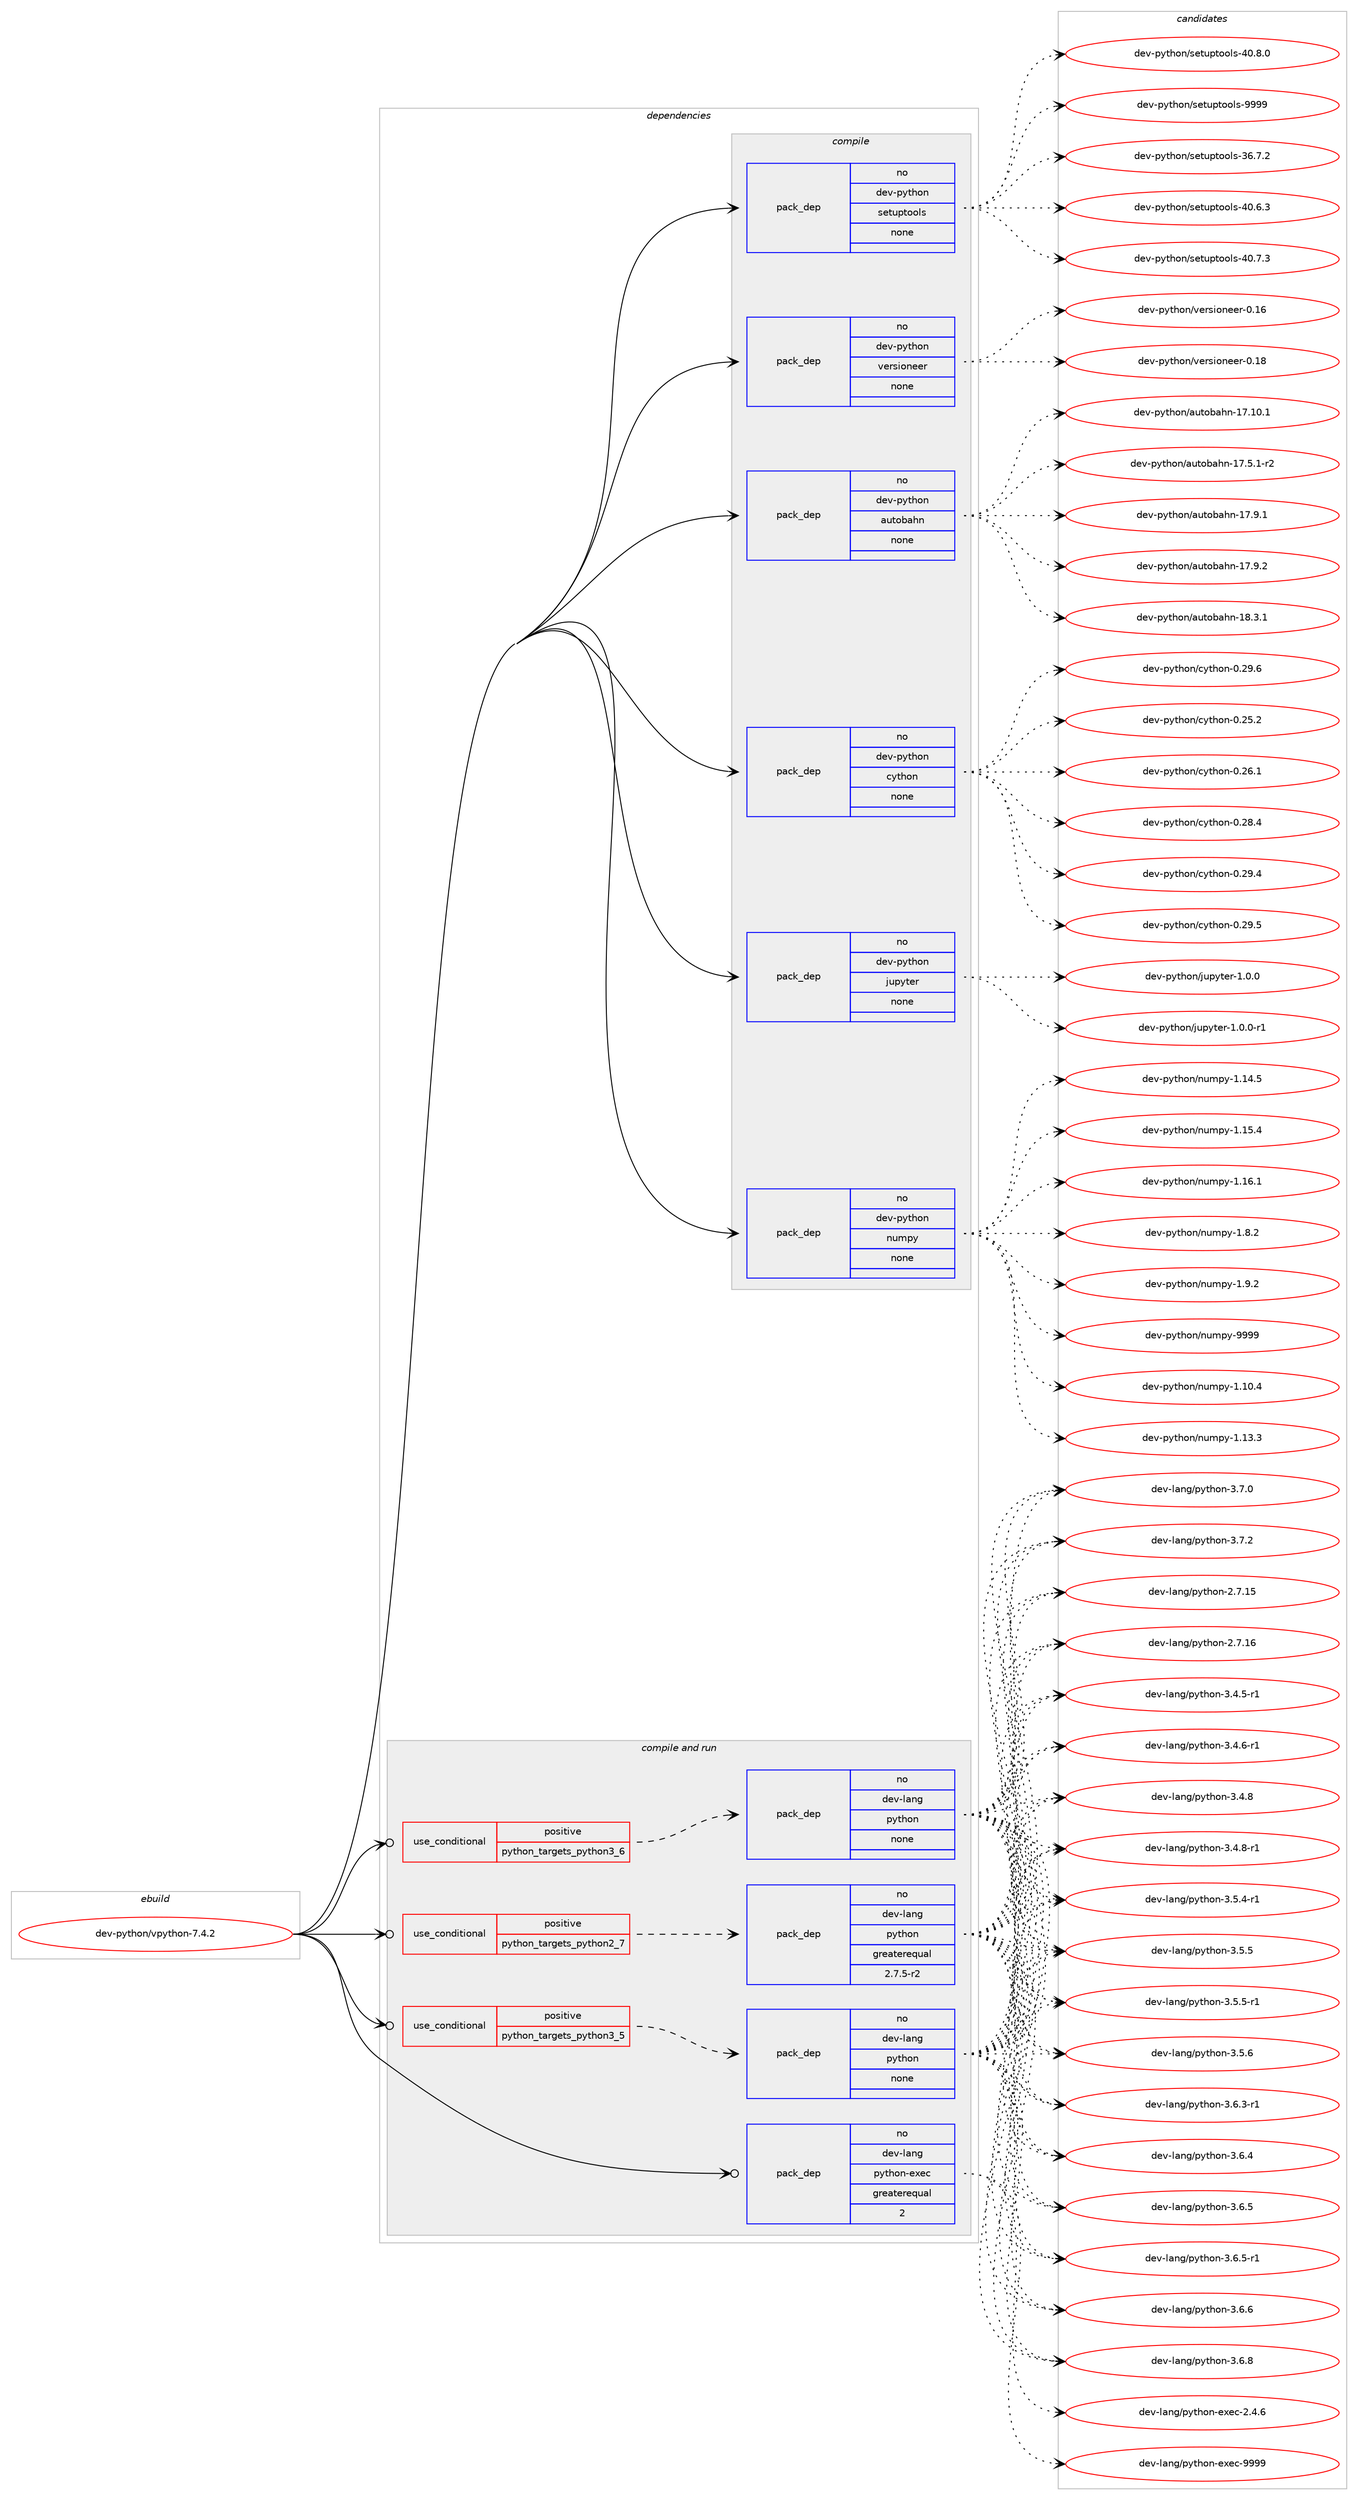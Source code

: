 digraph prolog {

# *************
# Graph options
# *************

newrank=true;
concentrate=true;
compound=true;
graph [rankdir=LR,fontname=Helvetica,fontsize=10,ranksep=1.5];#, ranksep=2.5, nodesep=0.2];
edge  [arrowhead=vee];
node  [fontname=Helvetica,fontsize=10];

# **********
# The ebuild
# **********

subgraph cluster_leftcol {
color=gray;
rank=same;
label=<<i>ebuild</i>>;
id [label="dev-python/vpython-7.4.2", color=red, width=4, href="../dev-python/vpython-7.4.2.svg"];
}

# ****************
# The dependencies
# ****************

subgraph cluster_midcol {
color=gray;
label=<<i>dependencies</i>>;
subgraph cluster_compile {
fillcolor="#eeeeee";
style=filled;
label=<<i>compile</i>>;
subgraph pack1037273 {
dependency1447199 [label=<<TABLE BORDER="0" CELLBORDER="1" CELLSPACING="0" CELLPADDING="4" WIDTH="220"><TR><TD ROWSPAN="6" CELLPADDING="30">pack_dep</TD></TR><TR><TD WIDTH="110">no</TD></TR><TR><TD>dev-python</TD></TR><TR><TD>autobahn</TD></TR><TR><TD>none</TD></TR><TR><TD></TD></TR></TABLE>>, shape=none, color=blue];
}
id:e -> dependency1447199:w [weight=20,style="solid",arrowhead="vee"];
subgraph pack1037274 {
dependency1447200 [label=<<TABLE BORDER="0" CELLBORDER="1" CELLSPACING="0" CELLPADDING="4" WIDTH="220"><TR><TD ROWSPAN="6" CELLPADDING="30">pack_dep</TD></TR><TR><TD WIDTH="110">no</TD></TR><TR><TD>dev-python</TD></TR><TR><TD>cython</TD></TR><TR><TD>none</TD></TR><TR><TD></TD></TR></TABLE>>, shape=none, color=blue];
}
id:e -> dependency1447200:w [weight=20,style="solid",arrowhead="vee"];
subgraph pack1037275 {
dependency1447201 [label=<<TABLE BORDER="0" CELLBORDER="1" CELLSPACING="0" CELLPADDING="4" WIDTH="220"><TR><TD ROWSPAN="6" CELLPADDING="30">pack_dep</TD></TR><TR><TD WIDTH="110">no</TD></TR><TR><TD>dev-python</TD></TR><TR><TD>jupyter</TD></TR><TR><TD>none</TD></TR><TR><TD></TD></TR></TABLE>>, shape=none, color=blue];
}
id:e -> dependency1447201:w [weight=20,style="solid",arrowhead="vee"];
subgraph pack1037276 {
dependency1447202 [label=<<TABLE BORDER="0" CELLBORDER="1" CELLSPACING="0" CELLPADDING="4" WIDTH="220"><TR><TD ROWSPAN="6" CELLPADDING="30">pack_dep</TD></TR><TR><TD WIDTH="110">no</TD></TR><TR><TD>dev-python</TD></TR><TR><TD>numpy</TD></TR><TR><TD>none</TD></TR><TR><TD></TD></TR></TABLE>>, shape=none, color=blue];
}
id:e -> dependency1447202:w [weight=20,style="solid",arrowhead="vee"];
subgraph pack1037277 {
dependency1447203 [label=<<TABLE BORDER="0" CELLBORDER="1" CELLSPACING="0" CELLPADDING="4" WIDTH="220"><TR><TD ROWSPAN="6" CELLPADDING="30">pack_dep</TD></TR><TR><TD WIDTH="110">no</TD></TR><TR><TD>dev-python</TD></TR><TR><TD>setuptools</TD></TR><TR><TD>none</TD></TR><TR><TD></TD></TR></TABLE>>, shape=none, color=blue];
}
id:e -> dependency1447203:w [weight=20,style="solid",arrowhead="vee"];
subgraph pack1037278 {
dependency1447204 [label=<<TABLE BORDER="0" CELLBORDER="1" CELLSPACING="0" CELLPADDING="4" WIDTH="220"><TR><TD ROWSPAN="6" CELLPADDING="30">pack_dep</TD></TR><TR><TD WIDTH="110">no</TD></TR><TR><TD>dev-python</TD></TR><TR><TD>versioneer</TD></TR><TR><TD>none</TD></TR><TR><TD></TD></TR></TABLE>>, shape=none, color=blue];
}
id:e -> dependency1447204:w [weight=20,style="solid",arrowhead="vee"];
}
subgraph cluster_compileandrun {
fillcolor="#eeeeee";
style=filled;
label=<<i>compile and run</i>>;
subgraph cond386556 {
dependency1447205 [label=<<TABLE BORDER="0" CELLBORDER="1" CELLSPACING="0" CELLPADDING="4"><TR><TD ROWSPAN="3" CELLPADDING="10">use_conditional</TD></TR><TR><TD>positive</TD></TR><TR><TD>python_targets_python2_7</TD></TR></TABLE>>, shape=none, color=red];
subgraph pack1037279 {
dependency1447206 [label=<<TABLE BORDER="0" CELLBORDER="1" CELLSPACING="0" CELLPADDING="4" WIDTH="220"><TR><TD ROWSPAN="6" CELLPADDING="30">pack_dep</TD></TR><TR><TD WIDTH="110">no</TD></TR><TR><TD>dev-lang</TD></TR><TR><TD>python</TD></TR><TR><TD>greaterequal</TD></TR><TR><TD>2.7.5-r2</TD></TR></TABLE>>, shape=none, color=blue];
}
dependency1447205:e -> dependency1447206:w [weight=20,style="dashed",arrowhead="vee"];
}
id:e -> dependency1447205:w [weight=20,style="solid",arrowhead="odotvee"];
subgraph cond386557 {
dependency1447207 [label=<<TABLE BORDER="0" CELLBORDER="1" CELLSPACING="0" CELLPADDING="4"><TR><TD ROWSPAN="3" CELLPADDING="10">use_conditional</TD></TR><TR><TD>positive</TD></TR><TR><TD>python_targets_python3_5</TD></TR></TABLE>>, shape=none, color=red];
subgraph pack1037280 {
dependency1447208 [label=<<TABLE BORDER="0" CELLBORDER="1" CELLSPACING="0" CELLPADDING="4" WIDTH="220"><TR><TD ROWSPAN="6" CELLPADDING="30">pack_dep</TD></TR><TR><TD WIDTH="110">no</TD></TR><TR><TD>dev-lang</TD></TR><TR><TD>python</TD></TR><TR><TD>none</TD></TR><TR><TD></TD></TR></TABLE>>, shape=none, color=blue];
}
dependency1447207:e -> dependency1447208:w [weight=20,style="dashed",arrowhead="vee"];
}
id:e -> dependency1447207:w [weight=20,style="solid",arrowhead="odotvee"];
subgraph cond386558 {
dependency1447209 [label=<<TABLE BORDER="0" CELLBORDER="1" CELLSPACING="0" CELLPADDING="4"><TR><TD ROWSPAN="3" CELLPADDING="10">use_conditional</TD></TR><TR><TD>positive</TD></TR><TR><TD>python_targets_python3_6</TD></TR></TABLE>>, shape=none, color=red];
subgraph pack1037281 {
dependency1447210 [label=<<TABLE BORDER="0" CELLBORDER="1" CELLSPACING="0" CELLPADDING="4" WIDTH="220"><TR><TD ROWSPAN="6" CELLPADDING="30">pack_dep</TD></TR><TR><TD WIDTH="110">no</TD></TR><TR><TD>dev-lang</TD></TR><TR><TD>python</TD></TR><TR><TD>none</TD></TR><TR><TD></TD></TR></TABLE>>, shape=none, color=blue];
}
dependency1447209:e -> dependency1447210:w [weight=20,style="dashed",arrowhead="vee"];
}
id:e -> dependency1447209:w [weight=20,style="solid",arrowhead="odotvee"];
subgraph pack1037282 {
dependency1447211 [label=<<TABLE BORDER="0" CELLBORDER="1" CELLSPACING="0" CELLPADDING="4" WIDTH="220"><TR><TD ROWSPAN="6" CELLPADDING="30">pack_dep</TD></TR><TR><TD WIDTH="110">no</TD></TR><TR><TD>dev-lang</TD></TR><TR><TD>python-exec</TD></TR><TR><TD>greaterequal</TD></TR><TR><TD>2</TD></TR></TABLE>>, shape=none, color=blue];
}
id:e -> dependency1447211:w [weight=20,style="solid",arrowhead="odotvee"];
}
subgraph cluster_run {
fillcolor="#eeeeee";
style=filled;
label=<<i>run</i>>;
}
}

# **************
# The candidates
# **************

subgraph cluster_choices {
rank=same;
color=gray;
label=<<i>candidates</i>>;

subgraph choice1037273 {
color=black;
nodesep=1;
choice10010111845112121116104111110479711711611198971041104549554649484649 [label="dev-python/autobahn-17.10.1", color=red, width=4,href="../dev-python/autobahn-17.10.1.svg"];
choice1001011184511212111610411111047971171161119897104110454955465346494511450 [label="dev-python/autobahn-17.5.1-r2", color=red, width=4,href="../dev-python/autobahn-17.5.1-r2.svg"];
choice100101118451121211161041111104797117116111989710411045495546574649 [label="dev-python/autobahn-17.9.1", color=red, width=4,href="../dev-python/autobahn-17.9.1.svg"];
choice100101118451121211161041111104797117116111989710411045495546574650 [label="dev-python/autobahn-17.9.2", color=red, width=4,href="../dev-python/autobahn-17.9.2.svg"];
choice100101118451121211161041111104797117116111989710411045495646514649 [label="dev-python/autobahn-18.3.1", color=red, width=4,href="../dev-python/autobahn-18.3.1.svg"];
dependency1447199:e -> choice10010111845112121116104111110479711711611198971041104549554649484649:w [style=dotted,weight="100"];
dependency1447199:e -> choice1001011184511212111610411111047971171161119897104110454955465346494511450:w [style=dotted,weight="100"];
dependency1447199:e -> choice100101118451121211161041111104797117116111989710411045495546574649:w [style=dotted,weight="100"];
dependency1447199:e -> choice100101118451121211161041111104797117116111989710411045495546574650:w [style=dotted,weight="100"];
dependency1447199:e -> choice100101118451121211161041111104797117116111989710411045495646514649:w [style=dotted,weight="100"];
}
subgraph choice1037274 {
color=black;
nodesep=1;
choice10010111845112121116104111110479912111610411111045484650534650 [label="dev-python/cython-0.25.2", color=red, width=4,href="../dev-python/cython-0.25.2.svg"];
choice10010111845112121116104111110479912111610411111045484650544649 [label="dev-python/cython-0.26.1", color=red, width=4,href="../dev-python/cython-0.26.1.svg"];
choice10010111845112121116104111110479912111610411111045484650564652 [label="dev-python/cython-0.28.4", color=red, width=4,href="../dev-python/cython-0.28.4.svg"];
choice10010111845112121116104111110479912111610411111045484650574652 [label="dev-python/cython-0.29.4", color=red, width=4,href="../dev-python/cython-0.29.4.svg"];
choice10010111845112121116104111110479912111610411111045484650574653 [label="dev-python/cython-0.29.5", color=red, width=4,href="../dev-python/cython-0.29.5.svg"];
choice10010111845112121116104111110479912111610411111045484650574654 [label="dev-python/cython-0.29.6", color=red, width=4,href="../dev-python/cython-0.29.6.svg"];
dependency1447200:e -> choice10010111845112121116104111110479912111610411111045484650534650:w [style=dotted,weight="100"];
dependency1447200:e -> choice10010111845112121116104111110479912111610411111045484650544649:w [style=dotted,weight="100"];
dependency1447200:e -> choice10010111845112121116104111110479912111610411111045484650564652:w [style=dotted,weight="100"];
dependency1447200:e -> choice10010111845112121116104111110479912111610411111045484650574652:w [style=dotted,weight="100"];
dependency1447200:e -> choice10010111845112121116104111110479912111610411111045484650574653:w [style=dotted,weight="100"];
dependency1447200:e -> choice10010111845112121116104111110479912111610411111045484650574654:w [style=dotted,weight="100"];
}
subgraph choice1037275 {
color=black;
nodesep=1;
choice1001011184511212111610411111047106117112121116101114454946484648 [label="dev-python/jupyter-1.0.0", color=red, width=4,href="../dev-python/jupyter-1.0.0.svg"];
choice10010111845112121116104111110471061171121211161011144549464846484511449 [label="dev-python/jupyter-1.0.0-r1", color=red, width=4,href="../dev-python/jupyter-1.0.0-r1.svg"];
dependency1447201:e -> choice1001011184511212111610411111047106117112121116101114454946484648:w [style=dotted,weight="100"];
dependency1447201:e -> choice10010111845112121116104111110471061171121211161011144549464846484511449:w [style=dotted,weight="100"];
}
subgraph choice1037276 {
color=black;
nodesep=1;
choice100101118451121211161041111104711011710911212145494649484652 [label="dev-python/numpy-1.10.4", color=red, width=4,href="../dev-python/numpy-1.10.4.svg"];
choice100101118451121211161041111104711011710911212145494649514651 [label="dev-python/numpy-1.13.3", color=red, width=4,href="../dev-python/numpy-1.13.3.svg"];
choice100101118451121211161041111104711011710911212145494649524653 [label="dev-python/numpy-1.14.5", color=red, width=4,href="../dev-python/numpy-1.14.5.svg"];
choice100101118451121211161041111104711011710911212145494649534652 [label="dev-python/numpy-1.15.4", color=red, width=4,href="../dev-python/numpy-1.15.4.svg"];
choice100101118451121211161041111104711011710911212145494649544649 [label="dev-python/numpy-1.16.1", color=red, width=4,href="../dev-python/numpy-1.16.1.svg"];
choice1001011184511212111610411111047110117109112121454946564650 [label="dev-python/numpy-1.8.2", color=red, width=4,href="../dev-python/numpy-1.8.2.svg"];
choice1001011184511212111610411111047110117109112121454946574650 [label="dev-python/numpy-1.9.2", color=red, width=4,href="../dev-python/numpy-1.9.2.svg"];
choice10010111845112121116104111110471101171091121214557575757 [label="dev-python/numpy-9999", color=red, width=4,href="../dev-python/numpy-9999.svg"];
dependency1447202:e -> choice100101118451121211161041111104711011710911212145494649484652:w [style=dotted,weight="100"];
dependency1447202:e -> choice100101118451121211161041111104711011710911212145494649514651:w [style=dotted,weight="100"];
dependency1447202:e -> choice100101118451121211161041111104711011710911212145494649524653:w [style=dotted,weight="100"];
dependency1447202:e -> choice100101118451121211161041111104711011710911212145494649534652:w [style=dotted,weight="100"];
dependency1447202:e -> choice100101118451121211161041111104711011710911212145494649544649:w [style=dotted,weight="100"];
dependency1447202:e -> choice1001011184511212111610411111047110117109112121454946564650:w [style=dotted,weight="100"];
dependency1447202:e -> choice1001011184511212111610411111047110117109112121454946574650:w [style=dotted,weight="100"];
dependency1447202:e -> choice10010111845112121116104111110471101171091121214557575757:w [style=dotted,weight="100"];
}
subgraph choice1037277 {
color=black;
nodesep=1;
choice100101118451121211161041111104711510111611711211611111110811545515446554650 [label="dev-python/setuptools-36.7.2", color=red, width=4,href="../dev-python/setuptools-36.7.2.svg"];
choice100101118451121211161041111104711510111611711211611111110811545524846544651 [label="dev-python/setuptools-40.6.3", color=red, width=4,href="../dev-python/setuptools-40.6.3.svg"];
choice100101118451121211161041111104711510111611711211611111110811545524846554651 [label="dev-python/setuptools-40.7.3", color=red, width=4,href="../dev-python/setuptools-40.7.3.svg"];
choice100101118451121211161041111104711510111611711211611111110811545524846564648 [label="dev-python/setuptools-40.8.0", color=red, width=4,href="../dev-python/setuptools-40.8.0.svg"];
choice10010111845112121116104111110471151011161171121161111111081154557575757 [label="dev-python/setuptools-9999", color=red, width=4,href="../dev-python/setuptools-9999.svg"];
dependency1447203:e -> choice100101118451121211161041111104711510111611711211611111110811545515446554650:w [style=dotted,weight="100"];
dependency1447203:e -> choice100101118451121211161041111104711510111611711211611111110811545524846544651:w [style=dotted,weight="100"];
dependency1447203:e -> choice100101118451121211161041111104711510111611711211611111110811545524846554651:w [style=dotted,weight="100"];
dependency1447203:e -> choice100101118451121211161041111104711510111611711211611111110811545524846564648:w [style=dotted,weight="100"];
dependency1447203:e -> choice10010111845112121116104111110471151011161171121161111111081154557575757:w [style=dotted,weight="100"];
}
subgraph choice1037278 {
color=black;
nodesep=1;
choice10010111845112121116104111110471181011141151051111101011011144548464954 [label="dev-python/versioneer-0.16", color=red, width=4,href="../dev-python/versioneer-0.16.svg"];
choice10010111845112121116104111110471181011141151051111101011011144548464956 [label="dev-python/versioneer-0.18", color=red, width=4,href="../dev-python/versioneer-0.18.svg"];
dependency1447204:e -> choice10010111845112121116104111110471181011141151051111101011011144548464954:w [style=dotted,weight="100"];
dependency1447204:e -> choice10010111845112121116104111110471181011141151051111101011011144548464956:w [style=dotted,weight="100"];
}
subgraph choice1037279 {
color=black;
nodesep=1;
choice10010111845108971101034711212111610411111045504655464953 [label="dev-lang/python-2.7.15", color=red, width=4,href="../dev-lang/python-2.7.15.svg"];
choice10010111845108971101034711212111610411111045504655464954 [label="dev-lang/python-2.7.16", color=red, width=4,href="../dev-lang/python-2.7.16.svg"];
choice1001011184510897110103471121211161041111104551465246534511449 [label="dev-lang/python-3.4.5-r1", color=red, width=4,href="../dev-lang/python-3.4.5-r1.svg"];
choice1001011184510897110103471121211161041111104551465246544511449 [label="dev-lang/python-3.4.6-r1", color=red, width=4,href="../dev-lang/python-3.4.6-r1.svg"];
choice100101118451089711010347112121116104111110455146524656 [label="dev-lang/python-3.4.8", color=red, width=4,href="../dev-lang/python-3.4.8.svg"];
choice1001011184510897110103471121211161041111104551465246564511449 [label="dev-lang/python-3.4.8-r1", color=red, width=4,href="../dev-lang/python-3.4.8-r1.svg"];
choice1001011184510897110103471121211161041111104551465346524511449 [label="dev-lang/python-3.5.4-r1", color=red, width=4,href="../dev-lang/python-3.5.4-r1.svg"];
choice100101118451089711010347112121116104111110455146534653 [label="dev-lang/python-3.5.5", color=red, width=4,href="../dev-lang/python-3.5.5.svg"];
choice1001011184510897110103471121211161041111104551465346534511449 [label="dev-lang/python-3.5.5-r1", color=red, width=4,href="../dev-lang/python-3.5.5-r1.svg"];
choice100101118451089711010347112121116104111110455146534654 [label="dev-lang/python-3.5.6", color=red, width=4,href="../dev-lang/python-3.5.6.svg"];
choice1001011184510897110103471121211161041111104551465446514511449 [label="dev-lang/python-3.6.3-r1", color=red, width=4,href="../dev-lang/python-3.6.3-r1.svg"];
choice100101118451089711010347112121116104111110455146544652 [label="dev-lang/python-3.6.4", color=red, width=4,href="../dev-lang/python-3.6.4.svg"];
choice100101118451089711010347112121116104111110455146544653 [label="dev-lang/python-3.6.5", color=red, width=4,href="../dev-lang/python-3.6.5.svg"];
choice1001011184510897110103471121211161041111104551465446534511449 [label="dev-lang/python-3.6.5-r1", color=red, width=4,href="../dev-lang/python-3.6.5-r1.svg"];
choice100101118451089711010347112121116104111110455146544654 [label="dev-lang/python-3.6.6", color=red, width=4,href="../dev-lang/python-3.6.6.svg"];
choice100101118451089711010347112121116104111110455146544656 [label="dev-lang/python-3.6.8", color=red, width=4,href="../dev-lang/python-3.6.8.svg"];
choice100101118451089711010347112121116104111110455146554648 [label="dev-lang/python-3.7.0", color=red, width=4,href="../dev-lang/python-3.7.0.svg"];
choice100101118451089711010347112121116104111110455146554650 [label="dev-lang/python-3.7.2", color=red, width=4,href="../dev-lang/python-3.7.2.svg"];
dependency1447206:e -> choice10010111845108971101034711212111610411111045504655464953:w [style=dotted,weight="100"];
dependency1447206:e -> choice10010111845108971101034711212111610411111045504655464954:w [style=dotted,weight="100"];
dependency1447206:e -> choice1001011184510897110103471121211161041111104551465246534511449:w [style=dotted,weight="100"];
dependency1447206:e -> choice1001011184510897110103471121211161041111104551465246544511449:w [style=dotted,weight="100"];
dependency1447206:e -> choice100101118451089711010347112121116104111110455146524656:w [style=dotted,weight="100"];
dependency1447206:e -> choice1001011184510897110103471121211161041111104551465246564511449:w [style=dotted,weight="100"];
dependency1447206:e -> choice1001011184510897110103471121211161041111104551465346524511449:w [style=dotted,weight="100"];
dependency1447206:e -> choice100101118451089711010347112121116104111110455146534653:w [style=dotted,weight="100"];
dependency1447206:e -> choice1001011184510897110103471121211161041111104551465346534511449:w [style=dotted,weight="100"];
dependency1447206:e -> choice100101118451089711010347112121116104111110455146534654:w [style=dotted,weight="100"];
dependency1447206:e -> choice1001011184510897110103471121211161041111104551465446514511449:w [style=dotted,weight="100"];
dependency1447206:e -> choice100101118451089711010347112121116104111110455146544652:w [style=dotted,weight="100"];
dependency1447206:e -> choice100101118451089711010347112121116104111110455146544653:w [style=dotted,weight="100"];
dependency1447206:e -> choice1001011184510897110103471121211161041111104551465446534511449:w [style=dotted,weight="100"];
dependency1447206:e -> choice100101118451089711010347112121116104111110455146544654:w [style=dotted,weight="100"];
dependency1447206:e -> choice100101118451089711010347112121116104111110455146544656:w [style=dotted,weight="100"];
dependency1447206:e -> choice100101118451089711010347112121116104111110455146554648:w [style=dotted,weight="100"];
dependency1447206:e -> choice100101118451089711010347112121116104111110455146554650:w [style=dotted,weight="100"];
}
subgraph choice1037280 {
color=black;
nodesep=1;
choice10010111845108971101034711212111610411111045504655464953 [label="dev-lang/python-2.7.15", color=red, width=4,href="../dev-lang/python-2.7.15.svg"];
choice10010111845108971101034711212111610411111045504655464954 [label="dev-lang/python-2.7.16", color=red, width=4,href="../dev-lang/python-2.7.16.svg"];
choice1001011184510897110103471121211161041111104551465246534511449 [label="dev-lang/python-3.4.5-r1", color=red, width=4,href="../dev-lang/python-3.4.5-r1.svg"];
choice1001011184510897110103471121211161041111104551465246544511449 [label="dev-lang/python-3.4.6-r1", color=red, width=4,href="../dev-lang/python-3.4.6-r1.svg"];
choice100101118451089711010347112121116104111110455146524656 [label="dev-lang/python-3.4.8", color=red, width=4,href="../dev-lang/python-3.4.8.svg"];
choice1001011184510897110103471121211161041111104551465246564511449 [label="dev-lang/python-3.4.8-r1", color=red, width=4,href="../dev-lang/python-3.4.8-r1.svg"];
choice1001011184510897110103471121211161041111104551465346524511449 [label="dev-lang/python-3.5.4-r1", color=red, width=4,href="../dev-lang/python-3.5.4-r1.svg"];
choice100101118451089711010347112121116104111110455146534653 [label="dev-lang/python-3.5.5", color=red, width=4,href="../dev-lang/python-3.5.5.svg"];
choice1001011184510897110103471121211161041111104551465346534511449 [label="dev-lang/python-3.5.5-r1", color=red, width=4,href="../dev-lang/python-3.5.5-r1.svg"];
choice100101118451089711010347112121116104111110455146534654 [label="dev-lang/python-3.5.6", color=red, width=4,href="../dev-lang/python-3.5.6.svg"];
choice1001011184510897110103471121211161041111104551465446514511449 [label="dev-lang/python-3.6.3-r1", color=red, width=4,href="../dev-lang/python-3.6.3-r1.svg"];
choice100101118451089711010347112121116104111110455146544652 [label="dev-lang/python-3.6.4", color=red, width=4,href="../dev-lang/python-3.6.4.svg"];
choice100101118451089711010347112121116104111110455146544653 [label="dev-lang/python-3.6.5", color=red, width=4,href="../dev-lang/python-3.6.5.svg"];
choice1001011184510897110103471121211161041111104551465446534511449 [label="dev-lang/python-3.6.5-r1", color=red, width=4,href="../dev-lang/python-3.6.5-r1.svg"];
choice100101118451089711010347112121116104111110455146544654 [label="dev-lang/python-3.6.6", color=red, width=4,href="../dev-lang/python-3.6.6.svg"];
choice100101118451089711010347112121116104111110455146544656 [label="dev-lang/python-3.6.8", color=red, width=4,href="../dev-lang/python-3.6.8.svg"];
choice100101118451089711010347112121116104111110455146554648 [label="dev-lang/python-3.7.0", color=red, width=4,href="../dev-lang/python-3.7.0.svg"];
choice100101118451089711010347112121116104111110455146554650 [label="dev-lang/python-3.7.2", color=red, width=4,href="../dev-lang/python-3.7.2.svg"];
dependency1447208:e -> choice10010111845108971101034711212111610411111045504655464953:w [style=dotted,weight="100"];
dependency1447208:e -> choice10010111845108971101034711212111610411111045504655464954:w [style=dotted,weight="100"];
dependency1447208:e -> choice1001011184510897110103471121211161041111104551465246534511449:w [style=dotted,weight="100"];
dependency1447208:e -> choice1001011184510897110103471121211161041111104551465246544511449:w [style=dotted,weight="100"];
dependency1447208:e -> choice100101118451089711010347112121116104111110455146524656:w [style=dotted,weight="100"];
dependency1447208:e -> choice1001011184510897110103471121211161041111104551465246564511449:w [style=dotted,weight="100"];
dependency1447208:e -> choice1001011184510897110103471121211161041111104551465346524511449:w [style=dotted,weight="100"];
dependency1447208:e -> choice100101118451089711010347112121116104111110455146534653:w [style=dotted,weight="100"];
dependency1447208:e -> choice1001011184510897110103471121211161041111104551465346534511449:w [style=dotted,weight="100"];
dependency1447208:e -> choice100101118451089711010347112121116104111110455146534654:w [style=dotted,weight="100"];
dependency1447208:e -> choice1001011184510897110103471121211161041111104551465446514511449:w [style=dotted,weight="100"];
dependency1447208:e -> choice100101118451089711010347112121116104111110455146544652:w [style=dotted,weight="100"];
dependency1447208:e -> choice100101118451089711010347112121116104111110455146544653:w [style=dotted,weight="100"];
dependency1447208:e -> choice1001011184510897110103471121211161041111104551465446534511449:w [style=dotted,weight="100"];
dependency1447208:e -> choice100101118451089711010347112121116104111110455146544654:w [style=dotted,weight="100"];
dependency1447208:e -> choice100101118451089711010347112121116104111110455146544656:w [style=dotted,weight="100"];
dependency1447208:e -> choice100101118451089711010347112121116104111110455146554648:w [style=dotted,weight="100"];
dependency1447208:e -> choice100101118451089711010347112121116104111110455146554650:w [style=dotted,weight="100"];
}
subgraph choice1037281 {
color=black;
nodesep=1;
choice10010111845108971101034711212111610411111045504655464953 [label="dev-lang/python-2.7.15", color=red, width=4,href="../dev-lang/python-2.7.15.svg"];
choice10010111845108971101034711212111610411111045504655464954 [label="dev-lang/python-2.7.16", color=red, width=4,href="../dev-lang/python-2.7.16.svg"];
choice1001011184510897110103471121211161041111104551465246534511449 [label="dev-lang/python-3.4.5-r1", color=red, width=4,href="../dev-lang/python-3.4.5-r1.svg"];
choice1001011184510897110103471121211161041111104551465246544511449 [label="dev-lang/python-3.4.6-r1", color=red, width=4,href="../dev-lang/python-3.4.6-r1.svg"];
choice100101118451089711010347112121116104111110455146524656 [label="dev-lang/python-3.4.8", color=red, width=4,href="../dev-lang/python-3.4.8.svg"];
choice1001011184510897110103471121211161041111104551465246564511449 [label="dev-lang/python-3.4.8-r1", color=red, width=4,href="../dev-lang/python-3.4.8-r1.svg"];
choice1001011184510897110103471121211161041111104551465346524511449 [label="dev-lang/python-3.5.4-r1", color=red, width=4,href="../dev-lang/python-3.5.4-r1.svg"];
choice100101118451089711010347112121116104111110455146534653 [label="dev-lang/python-3.5.5", color=red, width=4,href="../dev-lang/python-3.5.5.svg"];
choice1001011184510897110103471121211161041111104551465346534511449 [label="dev-lang/python-3.5.5-r1", color=red, width=4,href="../dev-lang/python-3.5.5-r1.svg"];
choice100101118451089711010347112121116104111110455146534654 [label="dev-lang/python-3.5.6", color=red, width=4,href="../dev-lang/python-3.5.6.svg"];
choice1001011184510897110103471121211161041111104551465446514511449 [label="dev-lang/python-3.6.3-r1", color=red, width=4,href="../dev-lang/python-3.6.3-r1.svg"];
choice100101118451089711010347112121116104111110455146544652 [label="dev-lang/python-3.6.4", color=red, width=4,href="../dev-lang/python-3.6.4.svg"];
choice100101118451089711010347112121116104111110455146544653 [label="dev-lang/python-3.6.5", color=red, width=4,href="../dev-lang/python-3.6.5.svg"];
choice1001011184510897110103471121211161041111104551465446534511449 [label="dev-lang/python-3.6.5-r1", color=red, width=4,href="../dev-lang/python-3.6.5-r1.svg"];
choice100101118451089711010347112121116104111110455146544654 [label="dev-lang/python-3.6.6", color=red, width=4,href="../dev-lang/python-3.6.6.svg"];
choice100101118451089711010347112121116104111110455146544656 [label="dev-lang/python-3.6.8", color=red, width=4,href="../dev-lang/python-3.6.8.svg"];
choice100101118451089711010347112121116104111110455146554648 [label="dev-lang/python-3.7.0", color=red, width=4,href="../dev-lang/python-3.7.0.svg"];
choice100101118451089711010347112121116104111110455146554650 [label="dev-lang/python-3.7.2", color=red, width=4,href="../dev-lang/python-3.7.2.svg"];
dependency1447210:e -> choice10010111845108971101034711212111610411111045504655464953:w [style=dotted,weight="100"];
dependency1447210:e -> choice10010111845108971101034711212111610411111045504655464954:w [style=dotted,weight="100"];
dependency1447210:e -> choice1001011184510897110103471121211161041111104551465246534511449:w [style=dotted,weight="100"];
dependency1447210:e -> choice1001011184510897110103471121211161041111104551465246544511449:w [style=dotted,weight="100"];
dependency1447210:e -> choice100101118451089711010347112121116104111110455146524656:w [style=dotted,weight="100"];
dependency1447210:e -> choice1001011184510897110103471121211161041111104551465246564511449:w [style=dotted,weight="100"];
dependency1447210:e -> choice1001011184510897110103471121211161041111104551465346524511449:w [style=dotted,weight="100"];
dependency1447210:e -> choice100101118451089711010347112121116104111110455146534653:w [style=dotted,weight="100"];
dependency1447210:e -> choice1001011184510897110103471121211161041111104551465346534511449:w [style=dotted,weight="100"];
dependency1447210:e -> choice100101118451089711010347112121116104111110455146534654:w [style=dotted,weight="100"];
dependency1447210:e -> choice1001011184510897110103471121211161041111104551465446514511449:w [style=dotted,weight="100"];
dependency1447210:e -> choice100101118451089711010347112121116104111110455146544652:w [style=dotted,weight="100"];
dependency1447210:e -> choice100101118451089711010347112121116104111110455146544653:w [style=dotted,weight="100"];
dependency1447210:e -> choice1001011184510897110103471121211161041111104551465446534511449:w [style=dotted,weight="100"];
dependency1447210:e -> choice100101118451089711010347112121116104111110455146544654:w [style=dotted,weight="100"];
dependency1447210:e -> choice100101118451089711010347112121116104111110455146544656:w [style=dotted,weight="100"];
dependency1447210:e -> choice100101118451089711010347112121116104111110455146554648:w [style=dotted,weight="100"];
dependency1447210:e -> choice100101118451089711010347112121116104111110455146554650:w [style=dotted,weight="100"];
}
subgraph choice1037282 {
color=black;
nodesep=1;
choice1001011184510897110103471121211161041111104510112010199455046524654 [label="dev-lang/python-exec-2.4.6", color=red, width=4,href="../dev-lang/python-exec-2.4.6.svg"];
choice10010111845108971101034711212111610411111045101120101994557575757 [label="dev-lang/python-exec-9999", color=red, width=4,href="../dev-lang/python-exec-9999.svg"];
dependency1447211:e -> choice1001011184510897110103471121211161041111104510112010199455046524654:w [style=dotted,weight="100"];
dependency1447211:e -> choice10010111845108971101034711212111610411111045101120101994557575757:w [style=dotted,weight="100"];
}
}

}
